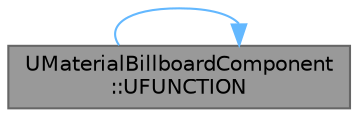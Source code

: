 digraph "UMaterialBillboardComponent::UFUNCTION"
{
 // INTERACTIVE_SVG=YES
 // LATEX_PDF_SIZE
  bgcolor="transparent";
  edge [fontname=Helvetica,fontsize=10,labelfontname=Helvetica,labelfontsize=10];
  node [fontname=Helvetica,fontsize=10,shape=box,height=0.2,width=0.4];
  rankdir="LR";
  Node1 [id="Node000001",label="UMaterialBillboardComponent\l::UFUNCTION",height=0.2,width=0.4,color="gray40", fillcolor="grey60", style="filled", fontcolor="black",tooltip="Set all elements of this material billboard component."];
  Node1 -> Node1 [id="edge1_Node000001_Node000001",color="steelblue1",style="solid",tooltip=" "];
}
